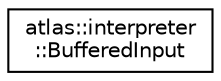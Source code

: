 digraph "Graphical Class Hierarchy"
{
  edge [fontname="Helvetica",fontsize="10",labelfontname="Helvetica",labelfontsize="10"];
  node [fontname="Helvetica",fontsize="10",shape=record];
  rankdir="LR";
  Node1 [label="atlas::interpreter\l::BufferedInput",height=0.2,width=0.4,color="black", fillcolor="white", style="filled",URL="$classatlas_1_1interpreter_1_1BufferedInput.html"];
}
